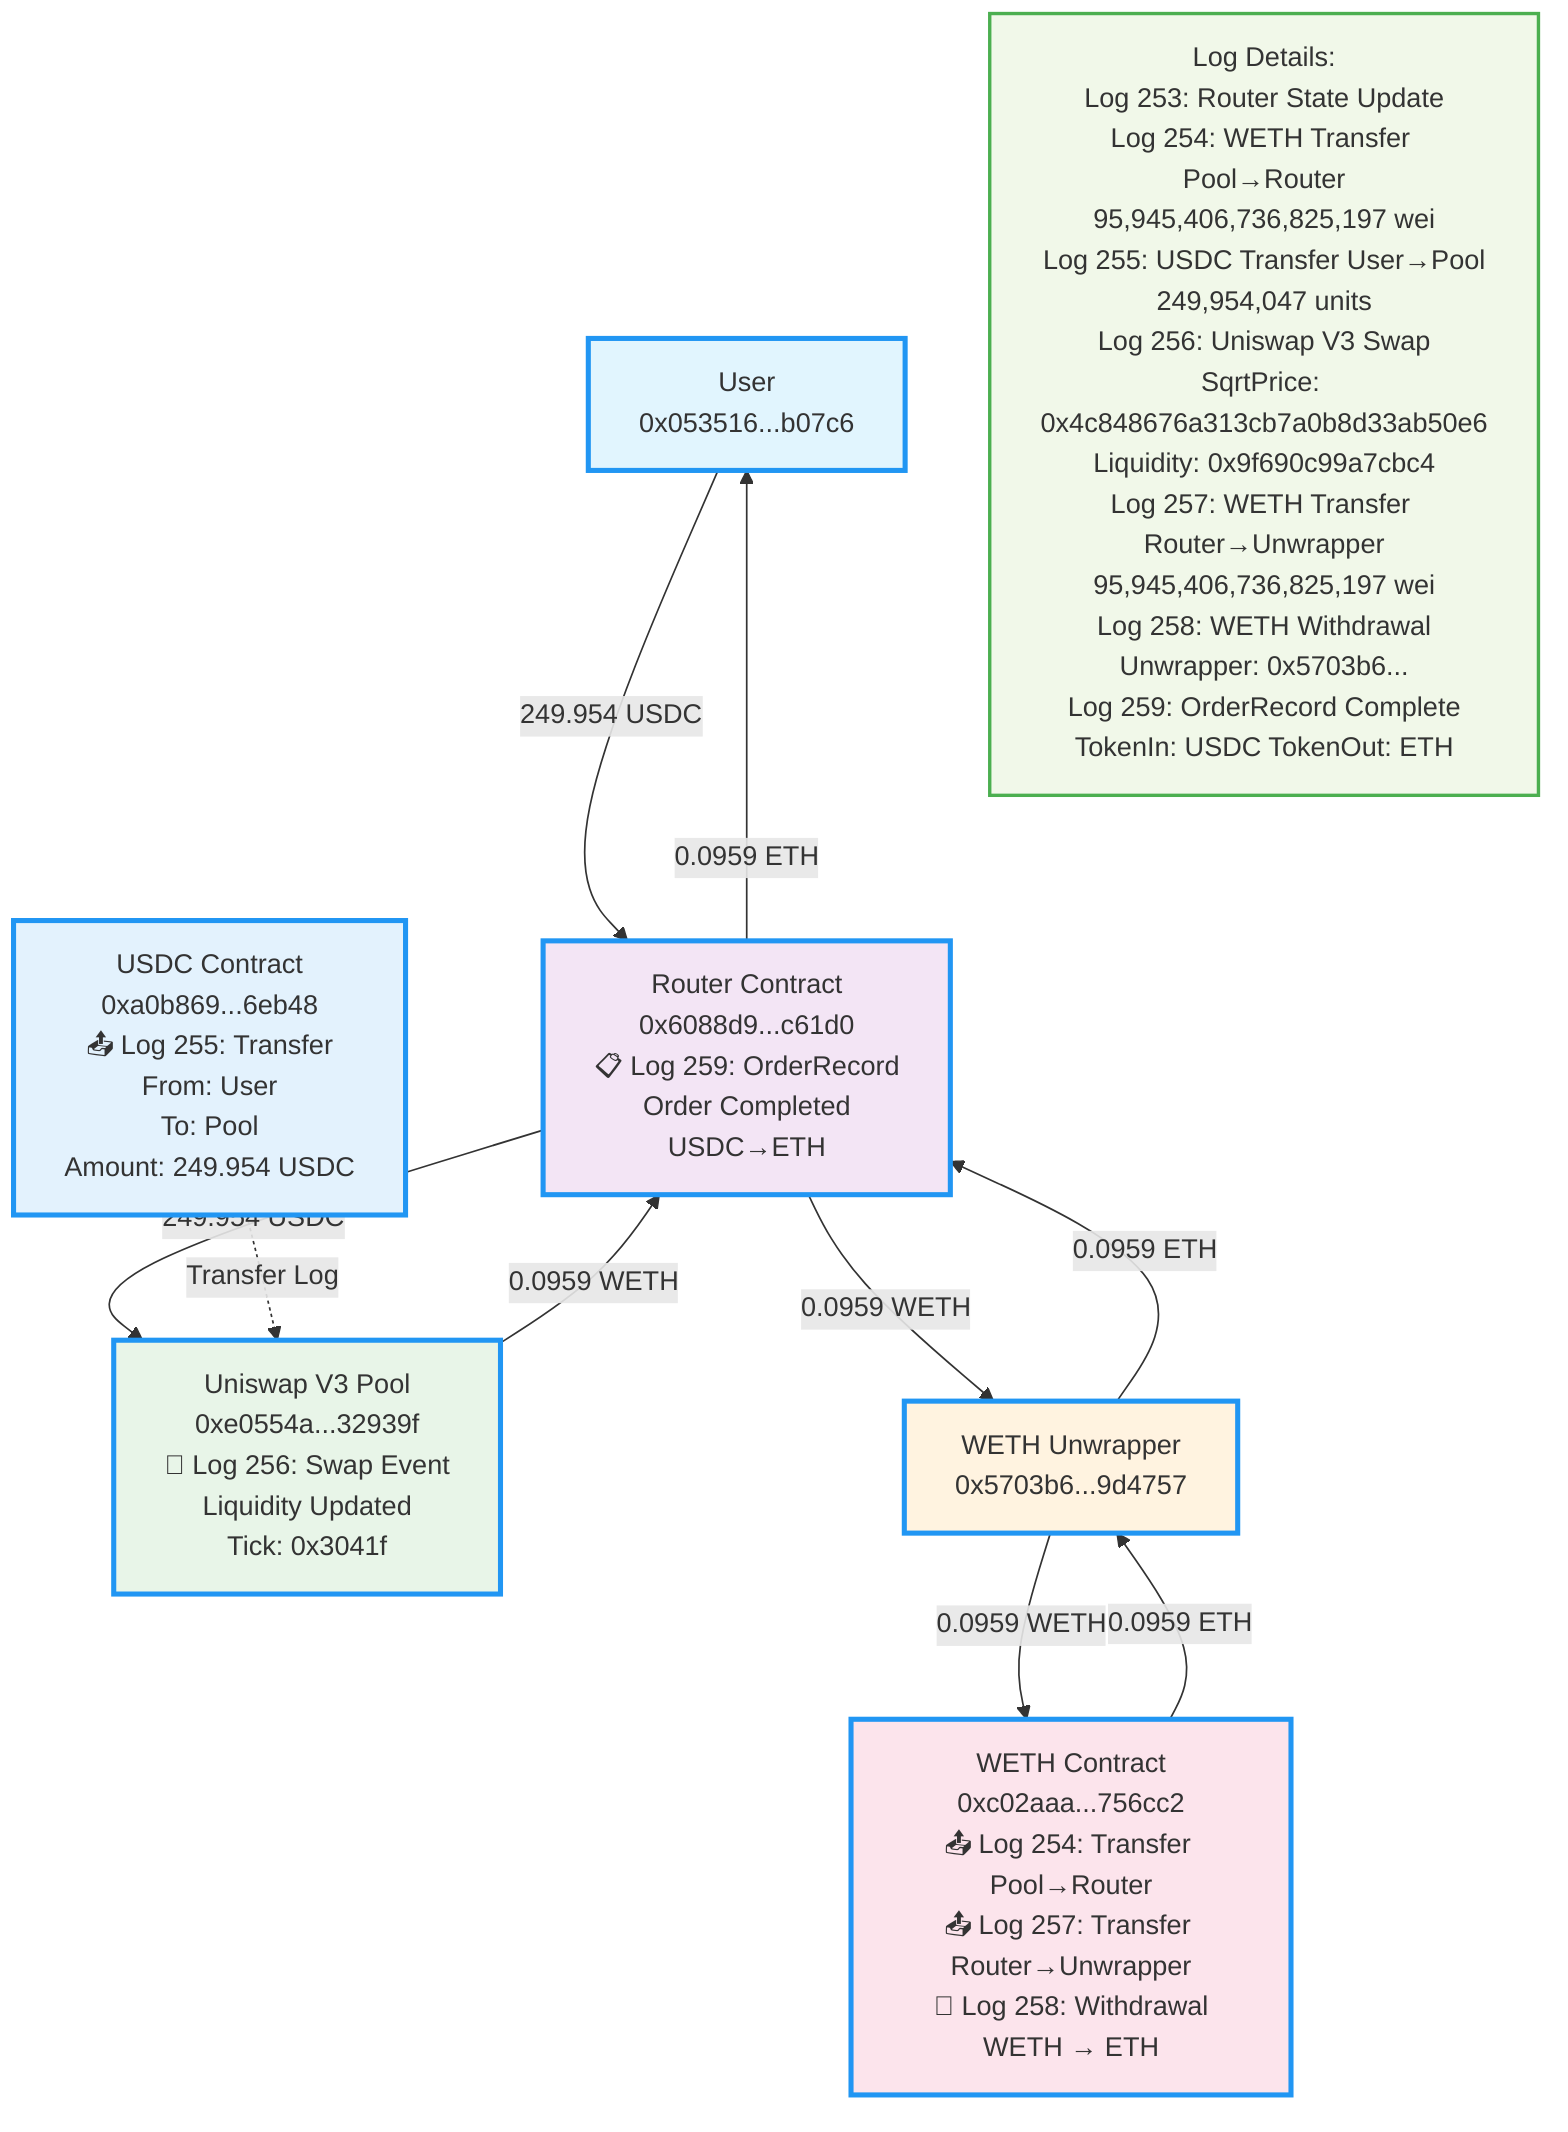 flowchart TD
    A[User<br/>0x053516...b07c6] -->|249.954 USDC| B[Router Contract<br/>0x6088d9...c61d0<br/>📋 Log 259: OrderRecord<br/>Order Completed<br/>USDC→ETH]
    B -->|249.954 USDC| C[Uniswap V3 Pool<br/>0xe0554a...32939f<br/>🔄 Log 256: Swap Event<br/>Liquidity Updated<br/>Tick: 0x3041f]
    C -->|0.0959 WETH| B
    B -->|0.0959 WETH| D[WETH Unwrapper<br/>0x5703b6...9d4757]
    D -->|0.0959 WETH| E[WETH Contract<br/>0xc02aaa...756cc2<br/>📤 Log 254: Transfer Pool→Router<br/>📤 Log 257: Transfer Router→Unwrapper<br/>💸 Log 258: Withdrawal<br/>WETH → ETH]
    E -->|0.0959 ETH| D
    D -->|0.0959 ETH| B
    B -->|0.0959 ETH| A
    
    F[USDC Contract<br/>0xa0b869...6eb48<br/>📤 Log 255: Transfer<br/>From: User<br/>To: Pool<br/>Amount: 249.954 USDC] -.->|Transfer Log| C
    
    G[Log Details:<br/>Log 253: Router State Update<br/>Log 254: WETH Transfer Pool→Router<br/>95,945,406,736,825,197 wei<br/>Log 255: USDC Transfer User→Pool<br/>249,954,047 units<br/>Log 256: Uniswap V3 Swap<br/>SqrtPrice: 0x4c848676a313cb7a0b8d33ab50e6<br/>Liquidity: 0x9f690c99a7cbc4<br/>Log 257: WETH Transfer Router→Unwrapper<br/>95,945,406,736,825,197 wei<br/>Log 258: WETH Withdrawal<br/>Unwrapper: 0x5703b6...<br/>Log 259: OrderRecord Complete<br/>TokenIn: USDC TokenOut: ETH]
    
    style A fill:#e1f5fe
    style B fill:#f3e5f5
    style C fill:#e8f5e8
    style D fill:#fff3e0
    style E fill:#fce4ec
    style F fill:#e3f2fd
    style G fill:#f1f8e9
    
    classDef tokenflow stroke:#2196f3,stroke-width:3px
    classDef ethflow stroke:#ff9800,stroke-width:3px
    classDef loginfo stroke:#4caf50,stroke-width:2px
    
    class A,B,C,D,E,F tokenflow
    class G loginfo